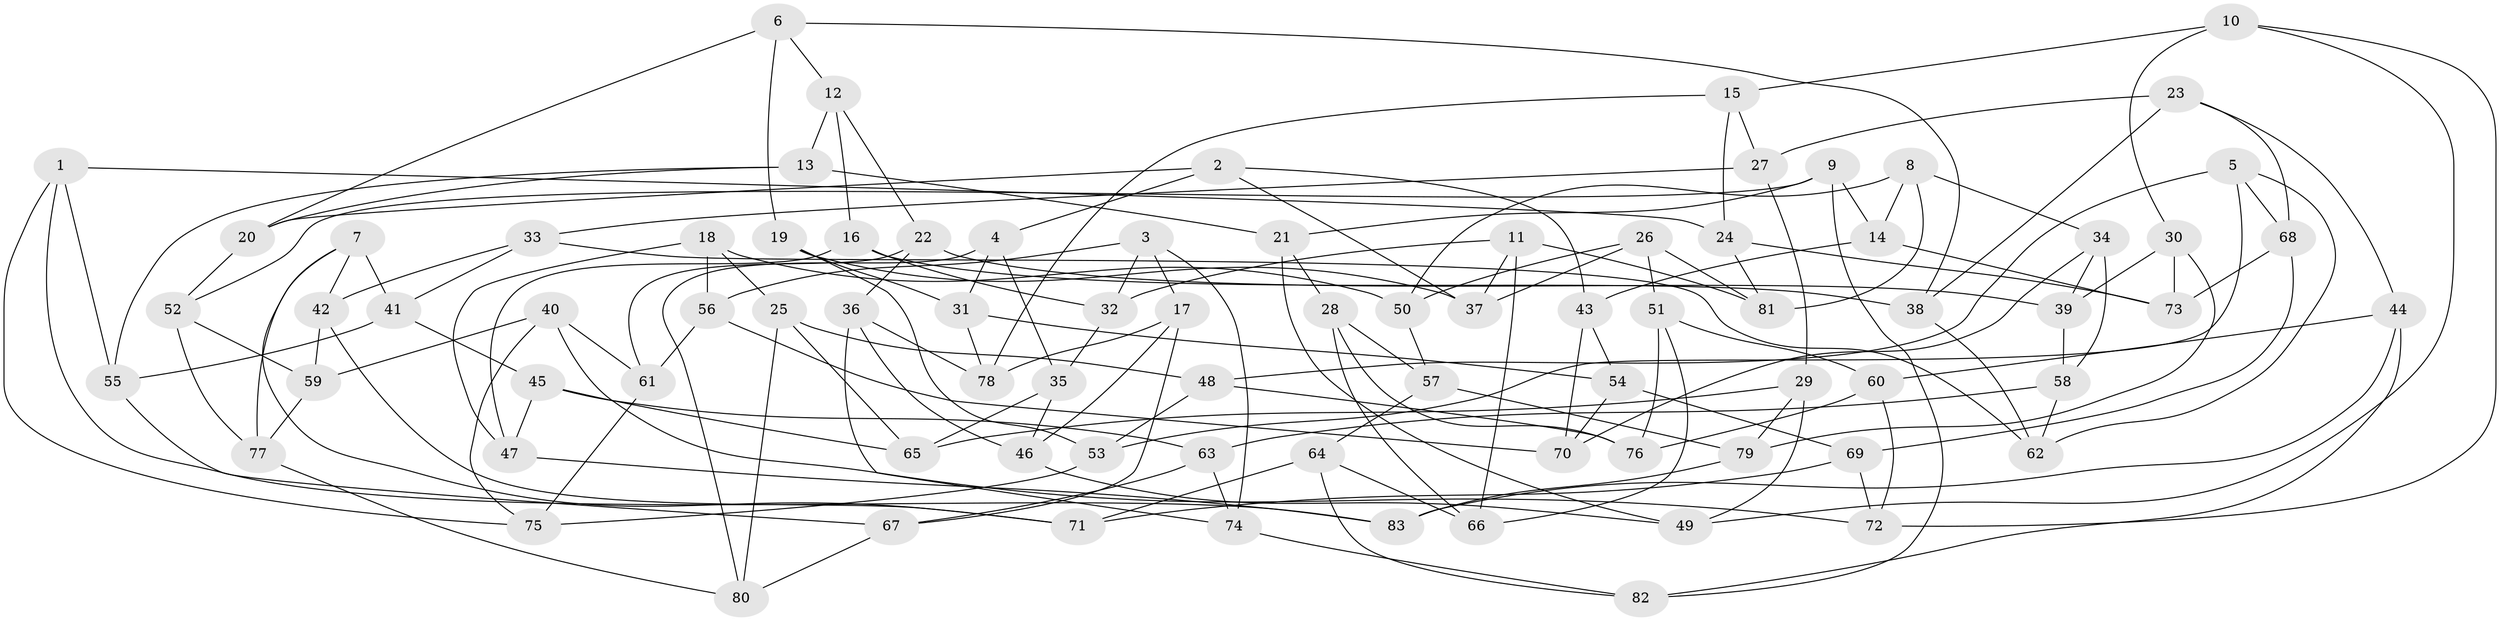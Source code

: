 // Generated by graph-tools (version 1.1) at 2025/02/03/09/25 03:02:55]
// undirected, 83 vertices, 166 edges
graph export_dot {
graph [start="1"]
  node [color=gray90,style=filled];
  1;
  2;
  3;
  4;
  5;
  6;
  7;
  8;
  9;
  10;
  11;
  12;
  13;
  14;
  15;
  16;
  17;
  18;
  19;
  20;
  21;
  22;
  23;
  24;
  25;
  26;
  27;
  28;
  29;
  30;
  31;
  32;
  33;
  34;
  35;
  36;
  37;
  38;
  39;
  40;
  41;
  42;
  43;
  44;
  45;
  46;
  47;
  48;
  49;
  50;
  51;
  52;
  53;
  54;
  55;
  56;
  57;
  58;
  59;
  60;
  61;
  62;
  63;
  64;
  65;
  66;
  67;
  68;
  69;
  70;
  71;
  72;
  73;
  74;
  75;
  76;
  77;
  78;
  79;
  80;
  81;
  82;
  83;
  1 -- 24;
  1 -- 55;
  1 -- 83;
  1 -- 75;
  2 -- 4;
  2 -- 43;
  2 -- 20;
  2 -- 37;
  3 -- 32;
  3 -- 74;
  3 -- 56;
  3 -- 17;
  4 -- 31;
  4 -- 80;
  4 -- 35;
  5 -- 48;
  5 -- 68;
  5 -- 53;
  5 -- 62;
  6 -- 12;
  6 -- 20;
  6 -- 38;
  6 -- 19;
  7 -- 42;
  7 -- 71;
  7 -- 77;
  7 -- 41;
  8 -- 14;
  8 -- 34;
  8 -- 50;
  8 -- 81;
  9 -- 21;
  9 -- 82;
  9 -- 52;
  9 -- 14;
  10 -- 30;
  10 -- 15;
  10 -- 49;
  10 -- 72;
  11 -- 81;
  11 -- 32;
  11 -- 37;
  11 -- 66;
  12 -- 13;
  12 -- 16;
  12 -- 22;
  13 -- 20;
  13 -- 55;
  13 -- 21;
  14 -- 43;
  14 -- 73;
  15 -- 27;
  15 -- 78;
  15 -- 24;
  16 -- 32;
  16 -- 38;
  16 -- 47;
  17 -- 46;
  17 -- 67;
  17 -- 78;
  18 -- 47;
  18 -- 50;
  18 -- 56;
  18 -- 25;
  19 -- 53;
  19 -- 37;
  19 -- 31;
  20 -- 52;
  21 -- 49;
  21 -- 28;
  22 -- 36;
  22 -- 61;
  22 -- 39;
  23 -- 38;
  23 -- 44;
  23 -- 68;
  23 -- 27;
  24 -- 73;
  24 -- 81;
  25 -- 80;
  25 -- 48;
  25 -- 65;
  26 -- 37;
  26 -- 50;
  26 -- 81;
  26 -- 51;
  27 -- 33;
  27 -- 29;
  28 -- 66;
  28 -- 57;
  28 -- 76;
  29 -- 65;
  29 -- 49;
  29 -- 79;
  30 -- 39;
  30 -- 79;
  30 -- 73;
  31 -- 54;
  31 -- 78;
  32 -- 35;
  33 -- 42;
  33 -- 62;
  33 -- 41;
  34 -- 39;
  34 -- 58;
  34 -- 70;
  35 -- 46;
  35 -- 65;
  36 -- 78;
  36 -- 74;
  36 -- 46;
  38 -- 62;
  39 -- 58;
  40 -- 75;
  40 -- 72;
  40 -- 59;
  40 -- 61;
  41 -- 45;
  41 -- 55;
  42 -- 59;
  42 -- 71;
  43 -- 70;
  43 -- 54;
  44 -- 83;
  44 -- 60;
  44 -- 82;
  45 -- 63;
  45 -- 65;
  45 -- 47;
  46 -- 49;
  47 -- 83;
  48 -- 53;
  48 -- 76;
  50 -- 57;
  51 -- 60;
  51 -- 66;
  51 -- 76;
  52 -- 77;
  52 -- 59;
  53 -- 75;
  54 -- 69;
  54 -- 70;
  55 -- 67;
  56 -- 70;
  56 -- 61;
  57 -- 79;
  57 -- 64;
  58 -- 62;
  58 -- 63;
  59 -- 77;
  60 -- 76;
  60 -- 72;
  61 -- 75;
  63 -- 67;
  63 -- 74;
  64 -- 66;
  64 -- 82;
  64 -- 71;
  67 -- 80;
  68 -- 73;
  68 -- 69;
  69 -- 72;
  69 -- 71;
  74 -- 82;
  77 -- 80;
  79 -- 83;
}
